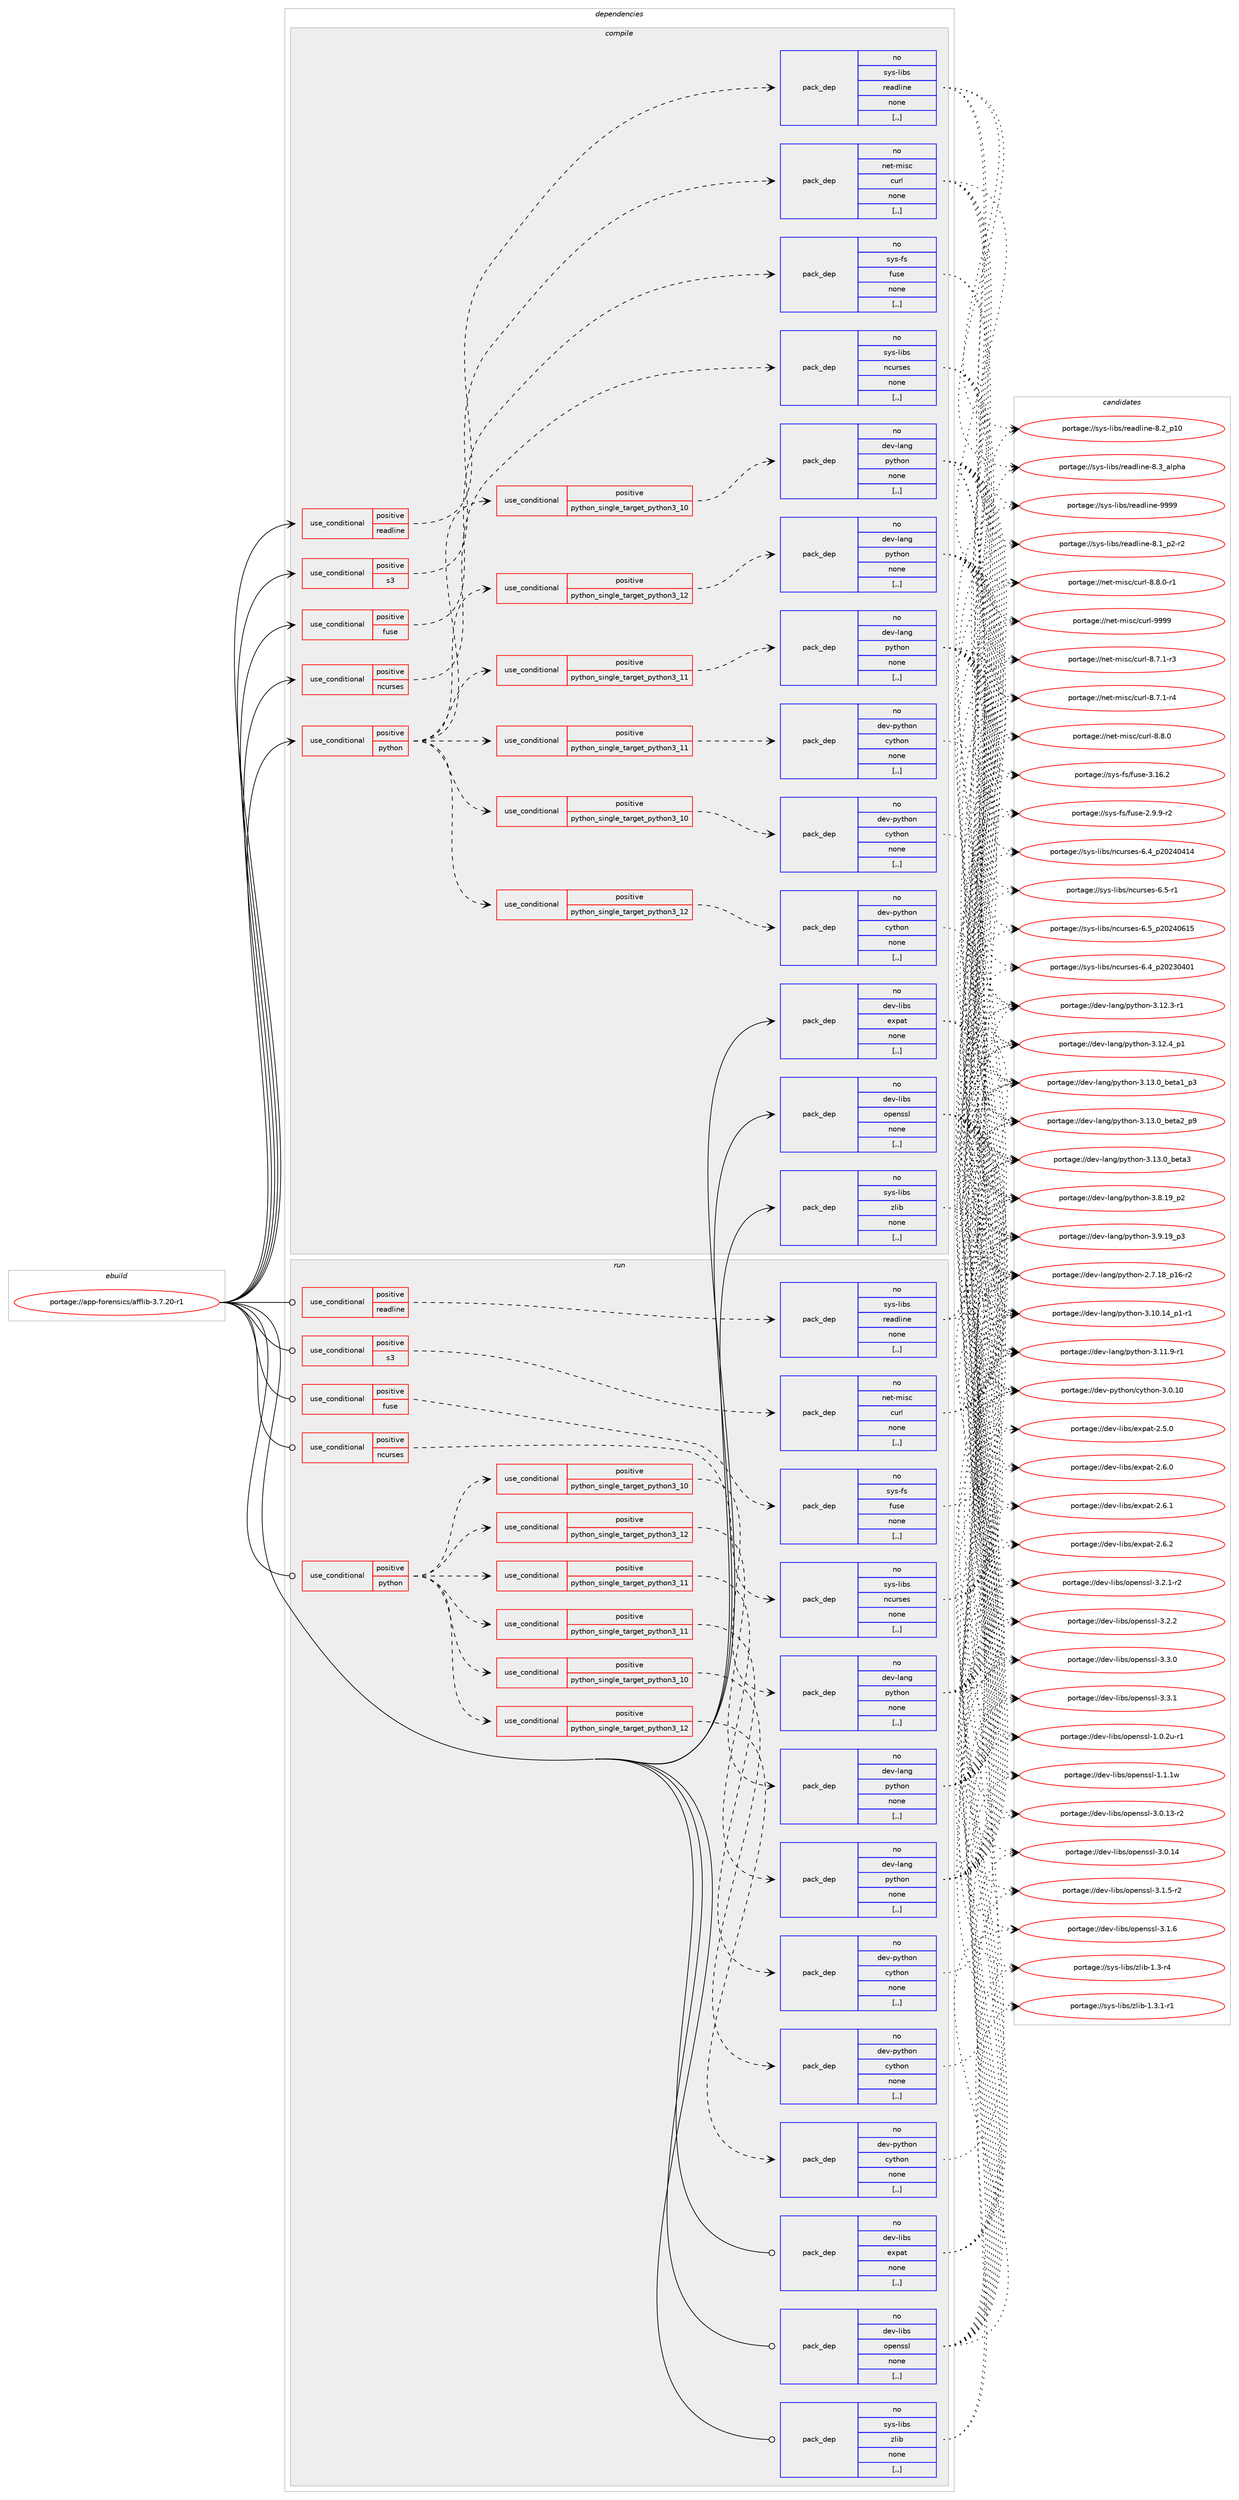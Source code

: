 digraph prolog {

# *************
# Graph options
# *************

newrank=true;
concentrate=true;
compound=true;
graph [rankdir=LR,fontname=Helvetica,fontsize=10,ranksep=1.5];#, ranksep=2.5, nodesep=0.2];
edge  [arrowhead=vee];
node  [fontname=Helvetica,fontsize=10];

# **********
# The ebuild
# **********

subgraph cluster_leftcol {
color=gray;
rank=same;
label=<<i>ebuild</i>>;
id [label="portage://app-forensics/afflib-3.7.20-r1", color=red, width=4, href="../app-forensics/afflib-3.7.20-r1.svg"];
}

# ****************
# The dependencies
# ****************

subgraph cluster_midcol {
color=gray;
label=<<i>dependencies</i>>;
subgraph cluster_compile {
fillcolor="#eeeeee";
style=filled;
label=<<i>compile</i>>;
subgraph cond10179 {
dependency34565 [label=<<TABLE BORDER="0" CELLBORDER="1" CELLSPACING="0" CELLPADDING="4"><TR><TD ROWSPAN="3" CELLPADDING="10">use_conditional</TD></TR><TR><TD>positive</TD></TR><TR><TD>fuse</TD></TR></TABLE>>, shape=none, color=red];
subgraph pack24053 {
dependency34566 [label=<<TABLE BORDER="0" CELLBORDER="1" CELLSPACING="0" CELLPADDING="4" WIDTH="220"><TR><TD ROWSPAN="6" CELLPADDING="30">pack_dep</TD></TR><TR><TD WIDTH="110">no</TD></TR><TR><TD>sys-fs</TD></TR><TR><TD>fuse</TD></TR><TR><TD>none</TD></TR><TR><TD>[,,]</TD></TR></TABLE>>, shape=none, color=blue];
}
dependency34565:e -> dependency34566:w [weight=20,style="dashed",arrowhead="vee"];
}
id:e -> dependency34565:w [weight=20,style="solid",arrowhead="vee"];
subgraph cond10180 {
dependency34567 [label=<<TABLE BORDER="0" CELLBORDER="1" CELLSPACING="0" CELLPADDING="4"><TR><TD ROWSPAN="3" CELLPADDING="10">use_conditional</TD></TR><TR><TD>positive</TD></TR><TR><TD>ncurses</TD></TR></TABLE>>, shape=none, color=red];
subgraph pack24054 {
dependency34568 [label=<<TABLE BORDER="0" CELLBORDER="1" CELLSPACING="0" CELLPADDING="4" WIDTH="220"><TR><TD ROWSPAN="6" CELLPADDING="30">pack_dep</TD></TR><TR><TD WIDTH="110">no</TD></TR><TR><TD>sys-libs</TD></TR><TR><TD>ncurses</TD></TR><TR><TD>none</TD></TR><TR><TD>[,,]</TD></TR></TABLE>>, shape=none, color=blue];
}
dependency34567:e -> dependency34568:w [weight=20,style="dashed",arrowhead="vee"];
}
id:e -> dependency34567:w [weight=20,style="solid",arrowhead="vee"];
subgraph cond10181 {
dependency34569 [label=<<TABLE BORDER="0" CELLBORDER="1" CELLSPACING="0" CELLPADDING="4"><TR><TD ROWSPAN="3" CELLPADDING="10">use_conditional</TD></TR><TR><TD>positive</TD></TR><TR><TD>python</TD></TR></TABLE>>, shape=none, color=red];
subgraph cond10182 {
dependency34570 [label=<<TABLE BORDER="0" CELLBORDER="1" CELLSPACING="0" CELLPADDING="4"><TR><TD ROWSPAN="3" CELLPADDING="10">use_conditional</TD></TR><TR><TD>positive</TD></TR><TR><TD>python_single_target_python3_10</TD></TR></TABLE>>, shape=none, color=red];
subgraph pack24055 {
dependency34571 [label=<<TABLE BORDER="0" CELLBORDER="1" CELLSPACING="0" CELLPADDING="4" WIDTH="220"><TR><TD ROWSPAN="6" CELLPADDING="30">pack_dep</TD></TR><TR><TD WIDTH="110">no</TD></TR><TR><TD>dev-lang</TD></TR><TR><TD>python</TD></TR><TR><TD>none</TD></TR><TR><TD>[,,]</TD></TR></TABLE>>, shape=none, color=blue];
}
dependency34570:e -> dependency34571:w [weight=20,style="dashed",arrowhead="vee"];
}
dependency34569:e -> dependency34570:w [weight=20,style="dashed",arrowhead="vee"];
subgraph cond10183 {
dependency34572 [label=<<TABLE BORDER="0" CELLBORDER="1" CELLSPACING="0" CELLPADDING="4"><TR><TD ROWSPAN="3" CELLPADDING="10">use_conditional</TD></TR><TR><TD>positive</TD></TR><TR><TD>python_single_target_python3_11</TD></TR></TABLE>>, shape=none, color=red];
subgraph pack24056 {
dependency34573 [label=<<TABLE BORDER="0" CELLBORDER="1" CELLSPACING="0" CELLPADDING="4" WIDTH="220"><TR><TD ROWSPAN="6" CELLPADDING="30">pack_dep</TD></TR><TR><TD WIDTH="110">no</TD></TR><TR><TD>dev-lang</TD></TR><TR><TD>python</TD></TR><TR><TD>none</TD></TR><TR><TD>[,,]</TD></TR></TABLE>>, shape=none, color=blue];
}
dependency34572:e -> dependency34573:w [weight=20,style="dashed",arrowhead="vee"];
}
dependency34569:e -> dependency34572:w [weight=20,style="dashed",arrowhead="vee"];
subgraph cond10184 {
dependency34574 [label=<<TABLE BORDER="0" CELLBORDER="1" CELLSPACING="0" CELLPADDING="4"><TR><TD ROWSPAN="3" CELLPADDING="10">use_conditional</TD></TR><TR><TD>positive</TD></TR><TR><TD>python_single_target_python3_12</TD></TR></TABLE>>, shape=none, color=red];
subgraph pack24057 {
dependency34575 [label=<<TABLE BORDER="0" CELLBORDER="1" CELLSPACING="0" CELLPADDING="4" WIDTH="220"><TR><TD ROWSPAN="6" CELLPADDING="30">pack_dep</TD></TR><TR><TD WIDTH="110">no</TD></TR><TR><TD>dev-lang</TD></TR><TR><TD>python</TD></TR><TR><TD>none</TD></TR><TR><TD>[,,]</TD></TR></TABLE>>, shape=none, color=blue];
}
dependency34574:e -> dependency34575:w [weight=20,style="dashed",arrowhead="vee"];
}
dependency34569:e -> dependency34574:w [weight=20,style="dashed",arrowhead="vee"];
subgraph cond10185 {
dependency34576 [label=<<TABLE BORDER="0" CELLBORDER="1" CELLSPACING="0" CELLPADDING="4"><TR><TD ROWSPAN="3" CELLPADDING="10">use_conditional</TD></TR><TR><TD>positive</TD></TR><TR><TD>python_single_target_python3_10</TD></TR></TABLE>>, shape=none, color=red];
subgraph pack24058 {
dependency34577 [label=<<TABLE BORDER="0" CELLBORDER="1" CELLSPACING="0" CELLPADDING="4" WIDTH="220"><TR><TD ROWSPAN="6" CELLPADDING="30">pack_dep</TD></TR><TR><TD WIDTH="110">no</TD></TR><TR><TD>dev-python</TD></TR><TR><TD>cython</TD></TR><TR><TD>none</TD></TR><TR><TD>[,,]</TD></TR></TABLE>>, shape=none, color=blue];
}
dependency34576:e -> dependency34577:w [weight=20,style="dashed",arrowhead="vee"];
}
dependency34569:e -> dependency34576:w [weight=20,style="dashed",arrowhead="vee"];
subgraph cond10186 {
dependency34578 [label=<<TABLE BORDER="0" CELLBORDER="1" CELLSPACING="0" CELLPADDING="4"><TR><TD ROWSPAN="3" CELLPADDING="10">use_conditional</TD></TR><TR><TD>positive</TD></TR><TR><TD>python_single_target_python3_11</TD></TR></TABLE>>, shape=none, color=red];
subgraph pack24059 {
dependency34579 [label=<<TABLE BORDER="0" CELLBORDER="1" CELLSPACING="0" CELLPADDING="4" WIDTH="220"><TR><TD ROWSPAN="6" CELLPADDING="30">pack_dep</TD></TR><TR><TD WIDTH="110">no</TD></TR><TR><TD>dev-python</TD></TR><TR><TD>cython</TD></TR><TR><TD>none</TD></TR><TR><TD>[,,]</TD></TR></TABLE>>, shape=none, color=blue];
}
dependency34578:e -> dependency34579:w [weight=20,style="dashed",arrowhead="vee"];
}
dependency34569:e -> dependency34578:w [weight=20,style="dashed",arrowhead="vee"];
subgraph cond10187 {
dependency34580 [label=<<TABLE BORDER="0" CELLBORDER="1" CELLSPACING="0" CELLPADDING="4"><TR><TD ROWSPAN="3" CELLPADDING="10">use_conditional</TD></TR><TR><TD>positive</TD></TR><TR><TD>python_single_target_python3_12</TD></TR></TABLE>>, shape=none, color=red];
subgraph pack24060 {
dependency34581 [label=<<TABLE BORDER="0" CELLBORDER="1" CELLSPACING="0" CELLPADDING="4" WIDTH="220"><TR><TD ROWSPAN="6" CELLPADDING="30">pack_dep</TD></TR><TR><TD WIDTH="110">no</TD></TR><TR><TD>dev-python</TD></TR><TR><TD>cython</TD></TR><TR><TD>none</TD></TR><TR><TD>[,,]</TD></TR></TABLE>>, shape=none, color=blue];
}
dependency34580:e -> dependency34581:w [weight=20,style="dashed",arrowhead="vee"];
}
dependency34569:e -> dependency34580:w [weight=20,style="dashed",arrowhead="vee"];
}
id:e -> dependency34569:w [weight=20,style="solid",arrowhead="vee"];
subgraph cond10188 {
dependency34582 [label=<<TABLE BORDER="0" CELLBORDER="1" CELLSPACING="0" CELLPADDING="4"><TR><TD ROWSPAN="3" CELLPADDING="10">use_conditional</TD></TR><TR><TD>positive</TD></TR><TR><TD>readline</TD></TR></TABLE>>, shape=none, color=red];
subgraph pack24061 {
dependency34583 [label=<<TABLE BORDER="0" CELLBORDER="1" CELLSPACING="0" CELLPADDING="4" WIDTH="220"><TR><TD ROWSPAN="6" CELLPADDING="30">pack_dep</TD></TR><TR><TD WIDTH="110">no</TD></TR><TR><TD>sys-libs</TD></TR><TR><TD>readline</TD></TR><TR><TD>none</TD></TR><TR><TD>[,,]</TD></TR></TABLE>>, shape=none, color=blue];
}
dependency34582:e -> dependency34583:w [weight=20,style="dashed",arrowhead="vee"];
}
id:e -> dependency34582:w [weight=20,style="solid",arrowhead="vee"];
subgraph cond10189 {
dependency34584 [label=<<TABLE BORDER="0" CELLBORDER="1" CELLSPACING="0" CELLPADDING="4"><TR><TD ROWSPAN="3" CELLPADDING="10">use_conditional</TD></TR><TR><TD>positive</TD></TR><TR><TD>s3</TD></TR></TABLE>>, shape=none, color=red];
subgraph pack24062 {
dependency34585 [label=<<TABLE BORDER="0" CELLBORDER="1" CELLSPACING="0" CELLPADDING="4" WIDTH="220"><TR><TD ROWSPAN="6" CELLPADDING="30">pack_dep</TD></TR><TR><TD WIDTH="110">no</TD></TR><TR><TD>net-misc</TD></TR><TR><TD>curl</TD></TR><TR><TD>none</TD></TR><TR><TD>[,,]</TD></TR></TABLE>>, shape=none, color=blue];
}
dependency34584:e -> dependency34585:w [weight=20,style="dashed",arrowhead="vee"];
}
id:e -> dependency34584:w [weight=20,style="solid",arrowhead="vee"];
subgraph pack24063 {
dependency34586 [label=<<TABLE BORDER="0" CELLBORDER="1" CELLSPACING="0" CELLPADDING="4" WIDTH="220"><TR><TD ROWSPAN="6" CELLPADDING="30">pack_dep</TD></TR><TR><TD WIDTH="110">no</TD></TR><TR><TD>dev-libs</TD></TR><TR><TD>expat</TD></TR><TR><TD>none</TD></TR><TR><TD>[,,]</TD></TR></TABLE>>, shape=none, color=blue];
}
id:e -> dependency34586:w [weight=20,style="solid",arrowhead="vee"];
subgraph pack24064 {
dependency34587 [label=<<TABLE BORDER="0" CELLBORDER="1" CELLSPACING="0" CELLPADDING="4" WIDTH="220"><TR><TD ROWSPAN="6" CELLPADDING="30">pack_dep</TD></TR><TR><TD WIDTH="110">no</TD></TR><TR><TD>dev-libs</TD></TR><TR><TD>openssl</TD></TR><TR><TD>none</TD></TR><TR><TD>[,,]</TD></TR></TABLE>>, shape=none, color=blue];
}
id:e -> dependency34587:w [weight=20,style="solid",arrowhead="vee"];
subgraph pack24065 {
dependency34588 [label=<<TABLE BORDER="0" CELLBORDER="1" CELLSPACING="0" CELLPADDING="4" WIDTH="220"><TR><TD ROWSPAN="6" CELLPADDING="30">pack_dep</TD></TR><TR><TD WIDTH="110">no</TD></TR><TR><TD>sys-libs</TD></TR><TR><TD>zlib</TD></TR><TR><TD>none</TD></TR><TR><TD>[,,]</TD></TR></TABLE>>, shape=none, color=blue];
}
id:e -> dependency34588:w [weight=20,style="solid",arrowhead="vee"];
}
subgraph cluster_compileandrun {
fillcolor="#eeeeee";
style=filled;
label=<<i>compile and run</i>>;
}
subgraph cluster_run {
fillcolor="#eeeeee";
style=filled;
label=<<i>run</i>>;
subgraph cond10190 {
dependency34589 [label=<<TABLE BORDER="0" CELLBORDER="1" CELLSPACING="0" CELLPADDING="4"><TR><TD ROWSPAN="3" CELLPADDING="10">use_conditional</TD></TR><TR><TD>positive</TD></TR><TR><TD>fuse</TD></TR></TABLE>>, shape=none, color=red];
subgraph pack24066 {
dependency34590 [label=<<TABLE BORDER="0" CELLBORDER="1" CELLSPACING="0" CELLPADDING="4" WIDTH="220"><TR><TD ROWSPAN="6" CELLPADDING="30">pack_dep</TD></TR><TR><TD WIDTH="110">no</TD></TR><TR><TD>sys-fs</TD></TR><TR><TD>fuse</TD></TR><TR><TD>none</TD></TR><TR><TD>[,,]</TD></TR></TABLE>>, shape=none, color=blue];
}
dependency34589:e -> dependency34590:w [weight=20,style="dashed",arrowhead="vee"];
}
id:e -> dependency34589:w [weight=20,style="solid",arrowhead="odot"];
subgraph cond10191 {
dependency34591 [label=<<TABLE BORDER="0" CELLBORDER="1" CELLSPACING="0" CELLPADDING="4"><TR><TD ROWSPAN="3" CELLPADDING="10">use_conditional</TD></TR><TR><TD>positive</TD></TR><TR><TD>ncurses</TD></TR></TABLE>>, shape=none, color=red];
subgraph pack24067 {
dependency34592 [label=<<TABLE BORDER="0" CELLBORDER="1" CELLSPACING="0" CELLPADDING="4" WIDTH="220"><TR><TD ROWSPAN="6" CELLPADDING="30">pack_dep</TD></TR><TR><TD WIDTH="110">no</TD></TR><TR><TD>sys-libs</TD></TR><TR><TD>ncurses</TD></TR><TR><TD>none</TD></TR><TR><TD>[,,]</TD></TR></TABLE>>, shape=none, color=blue];
}
dependency34591:e -> dependency34592:w [weight=20,style="dashed",arrowhead="vee"];
}
id:e -> dependency34591:w [weight=20,style="solid",arrowhead="odot"];
subgraph cond10192 {
dependency34593 [label=<<TABLE BORDER="0" CELLBORDER="1" CELLSPACING="0" CELLPADDING="4"><TR><TD ROWSPAN="3" CELLPADDING="10">use_conditional</TD></TR><TR><TD>positive</TD></TR><TR><TD>python</TD></TR></TABLE>>, shape=none, color=red];
subgraph cond10193 {
dependency34594 [label=<<TABLE BORDER="0" CELLBORDER="1" CELLSPACING="0" CELLPADDING="4"><TR><TD ROWSPAN="3" CELLPADDING="10">use_conditional</TD></TR><TR><TD>positive</TD></TR><TR><TD>python_single_target_python3_10</TD></TR></TABLE>>, shape=none, color=red];
subgraph pack24068 {
dependency34595 [label=<<TABLE BORDER="0" CELLBORDER="1" CELLSPACING="0" CELLPADDING="4" WIDTH="220"><TR><TD ROWSPAN="6" CELLPADDING="30">pack_dep</TD></TR><TR><TD WIDTH="110">no</TD></TR><TR><TD>dev-lang</TD></TR><TR><TD>python</TD></TR><TR><TD>none</TD></TR><TR><TD>[,,]</TD></TR></TABLE>>, shape=none, color=blue];
}
dependency34594:e -> dependency34595:w [weight=20,style="dashed",arrowhead="vee"];
}
dependency34593:e -> dependency34594:w [weight=20,style="dashed",arrowhead="vee"];
subgraph cond10194 {
dependency34596 [label=<<TABLE BORDER="0" CELLBORDER="1" CELLSPACING="0" CELLPADDING="4"><TR><TD ROWSPAN="3" CELLPADDING="10">use_conditional</TD></TR><TR><TD>positive</TD></TR><TR><TD>python_single_target_python3_11</TD></TR></TABLE>>, shape=none, color=red];
subgraph pack24069 {
dependency34597 [label=<<TABLE BORDER="0" CELLBORDER="1" CELLSPACING="0" CELLPADDING="4" WIDTH="220"><TR><TD ROWSPAN="6" CELLPADDING="30">pack_dep</TD></TR><TR><TD WIDTH="110">no</TD></TR><TR><TD>dev-lang</TD></TR><TR><TD>python</TD></TR><TR><TD>none</TD></TR><TR><TD>[,,]</TD></TR></TABLE>>, shape=none, color=blue];
}
dependency34596:e -> dependency34597:w [weight=20,style="dashed",arrowhead="vee"];
}
dependency34593:e -> dependency34596:w [weight=20,style="dashed",arrowhead="vee"];
subgraph cond10195 {
dependency34598 [label=<<TABLE BORDER="0" CELLBORDER="1" CELLSPACING="0" CELLPADDING="4"><TR><TD ROWSPAN="3" CELLPADDING="10">use_conditional</TD></TR><TR><TD>positive</TD></TR><TR><TD>python_single_target_python3_12</TD></TR></TABLE>>, shape=none, color=red];
subgraph pack24070 {
dependency34599 [label=<<TABLE BORDER="0" CELLBORDER="1" CELLSPACING="0" CELLPADDING="4" WIDTH="220"><TR><TD ROWSPAN="6" CELLPADDING="30">pack_dep</TD></TR><TR><TD WIDTH="110">no</TD></TR><TR><TD>dev-lang</TD></TR><TR><TD>python</TD></TR><TR><TD>none</TD></TR><TR><TD>[,,]</TD></TR></TABLE>>, shape=none, color=blue];
}
dependency34598:e -> dependency34599:w [weight=20,style="dashed",arrowhead="vee"];
}
dependency34593:e -> dependency34598:w [weight=20,style="dashed",arrowhead="vee"];
subgraph cond10196 {
dependency34600 [label=<<TABLE BORDER="0" CELLBORDER="1" CELLSPACING="0" CELLPADDING="4"><TR><TD ROWSPAN="3" CELLPADDING="10">use_conditional</TD></TR><TR><TD>positive</TD></TR><TR><TD>python_single_target_python3_10</TD></TR></TABLE>>, shape=none, color=red];
subgraph pack24071 {
dependency34601 [label=<<TABLE BORDER="0" CELLBORDER="1" CELLSPACING="0" CELLPADDING="4" WIDTH="220"><TR><TD ROWSPAN="6" CELLPADDING="30">pack_dep</TD></TR><TR><TD WIDTH="110">no</TD></TR><TR><TD>dev-python</TD></TR><TR><TD>cython</TD></TR><TR><TD>none</TD></TR><TR><TD>[,,]</TD></TR></TABLE>>, shape=none, color=blue];
}
dependency34600:e -> dependency34601:w [weight=20,style="dashed",arrowhead="vee"];
}
dependency34593:e -> dependency34600:w [weight=20,style="dashed",arrowhead="vee"];
subgraph cond10197 {
dependency34602 [label=<<TABLE BORDER="0" CELLBORDER="1" CELLSPACING="0" CELLPADDING="4"><TR><TD ROWSPAN="3" CELLPADDING="10">use_conditional</TD></TR><TR><TD>positive</TD></TR><TR><TD>python_single_target_python3_11</TD></TR></TABLE>>, shape=none, color=red];
subgraph pack24072 {
dependency34603 [label=<<TABLE BORDER="0" CELLBORDER="1" CELLSPACING="0" CELLPADDING="4" WIDTH="220"><TR><TD ROWSPAN="6" CELLPADDING="30">pack_dep</TD></TR><TR><TD WIDTH="110">no</TD></TR><TR><TD>dev-python</TD></TR><TR><TD>cython</TD></TR><TR><TD>none</TD></TR><TR><TD>[,,]</TD></TR></TABLE>>, shape=none, color=blue];
}
dependency34602:e -> dependency34603:w [weight=20,style="dashed",arrowhead="vee"];
}
dependency34593:e -> dependency34602:w [weight=20,style="dashed",arrowhead="vee"];
subgraph cond10198 {
dependency34604 [label=<<TABLE BORDER="0" CELLBORDER="1" CELLSPACING="0" CELLPADDING="4"><TR><TD ROWSPAN="3" CELLPADDING="10">use_conditional</TD></TR><TR><TD>positive</TD></TR><TR><TD>python_single_target_python3_12</TD></TR></TABLE>>, shape=none, color=red];
subgraph pack24073 {
dependency34605 [label=<<TABLE BORDER="0" CELLBORDER="1" CELLSPACING="0" CELLPADDING="4" WIDTH="220"><TR><TD ROWSPAN="6" CELLPADDING="30">pack_dep</TD></TR><TR><TD WIDTH="110">no</TD></TR><TR><TD>dev-python</TD></TR><TR><TD>cython</TD></TR><TR><TD>none</TD></TR><TR><TD>[,,]</TD></TR></TABLE>>, shape=none, color=blue];
}
dependency34604:e -> dependency34605:w [weight=20,style="dashed",arrowhead="vee"];
}
dependency34593:e -> dependency34604:w [weight=20,style="dashed",arrowhead="vee"];
}
id:e -> dependency34593:w [weight=20,style="solid",arrowhead="odot"];
subgraph cond10199 {
dependency34606 [label=<<TABLE BORDER="0" CELLBORDER="1" CELLSPACING="0" CELLPADDING="4"><TR><TD ROWSPAN="3" CELLPADDING="10">use_conditional</TD></TR><TR><TD>positive</TD></TR><TR><TD>readline</TD></TR></TABLE>>, shape=none, color=red];
subgraph pack24074 {
dependency34607 [label=<<TABLE BORDER="0" CELLBORDER="1" CELLSPACING="0" CELLPADDING="4" WIDTH="220"><TR><TD ROWSPAN="6" CELLPADDING="30">pack_dep</TD></TR><TR><TD WIDTH="110">no</TD></TR><TR><TD>sys-libs</TD></TR><TR><TD>readline</TD></TR><TR><TD>none</TD></TR><TR><TD>[,,]</TD></TR></TABLE>>, shape=none, color=blue];
}
dependency34606:e -> dependency34607:w [weight=20,style="dashed",arrowhead="vee"];
}
id:e -> dependency34606:w [weight=20,style="solid",arrowhead="odot"];
subgraph cond10200 {
dependency34608 [label=<<TABLE BORDER="0" CELLBORDER="1" CELLSPACING="0" CELLPADDING="4"><TR><TD ROWSPAN="3" CELLPADDING="10">use_conditional</TD></TR><TR><TD>positive</TD></TR><TR><TD>s3</TD></TR></TABLE>>, shape=none, color=red];
subgraph pack24075 {
dependency34609 [label=<<TABLE BORDER="0" CELLBORDER="1" CELLSPACING="0" CELLPADDING="4" WIDTH="220"><TR><TD ROWSPAN="6" CELLPADDING="30">pack_dep</TD></TR><TR><TD WIDTH="110">no</TD></TR><TR><TD>net-misc</TD></TR><TR><TD>curl</TD></TR><TR><TD>none</TD></TR><TR><TD>[,,]</TD></TR></TABLE>>, shape=none, color=blue];
}
dependency34608:e -> dependency34609:w [weight=20,style="dashed",arrowhead="vee"];
}
id:e -> dependency34608:w [weight=20,style="solid",arrowhead="odot"];
subgraph pack24076 {
dependency34610 [label=<<TABLE BORDER="0" CELLBORDER="1" CELLSPACING="0" CELLPADDING="4" WIDTH="220"><TR><TD ROWSPAN="6" CELLPADDING="30">pack_dep</TD></TR><TR><TD WIDTH="110">no</TD></TR><TR><TD>dev-libs</TD></TR><TR><TD>expat</TD></TR><TR><TD>none</TD></TR><TR><TD>[,,]</TD></TR></TABLE>>, shape=none, color=blue];
}
id:e -> dependency34610:w [weight=20,style="solid",arrowhead="odot"];
subgraph pack24077 {
dependency34611 [label=<<TABLE BORDER="0" CELLBORDER="1" CELLSPACING="0" CELLPADDING="4" WIDTH="220"><TR><TD ROWSPAN="6" CELLPADDING="30">pack_dep</TD></TR><TR><TD WIDTH="110">no</TD></TR><TR><TD>dev-libs</TD></TR><TR><TD>openssl</TD></TR><TR><TD>none</TD></TR><TR><TD>[,,]</TD></TR></TABLE>>, shape=none, color=blue];
}
id:e -> dependency34611:w [weight=20,style="solid",arrowhead="odot"];
subgraph pack24078 {
dependency34612 [label=<<TABLE BORDER="0" CELLBORDER="1" CELLSPACING="0" CELLPADDING="4" WIDTH="220"><TR><TD ROWSPAN="6" CELLPADDING="30">pack_dep</TD></TR><TR><TD WIDTH="110">no</TD></TR><TR><TD>sys-libs</TD></TR><TR><TD>zlib</TD></TR><TR><TD>none</TD></TR><TR><TD>[,,]</TD></TR></TABLE>>, shape=none, color=blue];
}
id:e -> dependency34612:w [weight=20,style="solid",arrowhead="odot"];
}
}

# **************
# The candidates
# **************

subgraph cluster_choices {
rank=same;
color=gray;
label=<<i>candidates</i>>;

subgraph choice24053 {
color=black;
nodesep=1;
choice11512111545102115471021171151014550465746574511450 [label="portage://sys-fs/fuse-2.9.9-r2", color=red, width=4,href="../sys-fs/fuse-2.9.9-r2.svg"];
choice115121115451021154710211711510145514649544650 [label="portage://sys-fs/fuse-3.16.2", color=red, width=4,href="../sys-fs/fuse-3.16.2.svg"];
dependency34566:e -> choice11512111545102115471021171151014550465746574511450:w [style=dotted,weight="100"];
dependency34566:e -> choice115121115451021154710211711510145514649544650:w [style=dotted,weight="100"];
}
subgraph choice24054 {
color=black;
nodesep=1;
choice1151211154510810598115471109911711411510111545544652951125048505148524849 [label="portage://sys-libs/ncurses-6.4_p20230401", color=red, width=4,href="../sys-libs/ncurses-6.4_p20230401.svg"];
choice1151211154510810598115471109911711411510111545544652951125048505248524952 [label="portage://sys-libs/ncurses-6.4_p20240414", color=red, width=4,href="../sys-libs/ncurses-6.4_p20240414.svg"];
choice11512111545108105981154711099117114115101115455446534511449 [label="portage://sys-libs/ncurses-6.5-r1", color=red, width=4,href="../sys-libs/ncurses-6.5-r1.svg"];
choice1151211154510810598115471109911711411510111545544653951125048505248544953 [label="portage://sys-libs/ncurses-6.5_p20240615", color=red, width=4,href="../sys-libs/ncurses-6.5_p20240615.svg"];
dependency34568:e -> choice1151211154510810598115471109911711411510111545544652951125048505148524849:w [style=dotted,weight="100"];
dependency34568:e -> choice1151211154510810598115471109911711411510111545544652951125048505248524952:w [style=dotted,weight="100"];
dependency34568:e -> choice11512111545108105981154711099117114115101115455446534511449:w [style=dotted,weight="100"];
dependency34568:e -> choice1151211154510810598115471109911711411510111545544653951125048505248544953:w [style=dotted,weight="100"];
}
subgraph choice24055 {
color=black;
nodesep=1;
choice100101118451089711010347112121116104111110455046554649569511249544511450 [label="portage://dev-lang/python-2.7.18_p16-r2", color=red, width=4,href="../dev-lang/python-2.7.18_p16-r2.svg"];
choice100101118451089711010347112121116104111110455146494846495295112494511449 [label="portage://dev-lang/python-3.10.14_p1-r1", color=red, width=4,href="../dev-lang/python-3.10.14_p1-r1.svg"];
choice100101118451089711010347112121116104111110455146494946574511449 [label="portage://dev-lang/python-3.11.9-r1", color=red, width=4,href="../dev-lang/python-3.11.9-r1.svg"];
choice100101118451089711010347112121116104111110455146495046514511449 [label="portage://dev-lang/python-3.12.3-r1", color=red, width=4,href="../dev-lang/python-3.12.3-r1.svg"];
choice100101118451089711010347112121116104111110455146495046529511249 [label="portage://dev-lang/python-3.12.4_p1", color=red, width=4,href="../dev-lang/python-3.12.4_p1.svg"];
choice10010111845108971101034711212111610411111045514649514648959810111697499511251 [label="portage://dev-lang/python-3.13.0_beta1_p3", color=red, width=4,href="../dev-lang/python-3.13.0_beta1_p3.svg"];
choice10010111845108971101034711212111610411111045514649514648959810111697509511257 [label="portage://dev-lang/python-3.13.0_beta2_p9", color=red, width=4,href="../dev-lang/python-3.13.0_beta2_p9.svg"];
choice1001011184510897110103471121211161041111104551464951464895981011169751 [label="portage://dev-lang/python-3.13.0_beta3", color=red, width=4,href="../dev-lang/python-3.13.0_beta3.svg"];
choice100101118451089711010347112121116104111110455146564649579511250 [label="portage://dev-lang/python-3.8.19_p2", color=red, width=4,href="../dev-lang/python-3.8.19_p2.svg"];
choice100101118451089711010347112121116104111110455146574649579511251 [label="portage://dev-lang/python-3.9.19_p3", color=red, width=4,href="../dev-lang/python-3.9.19_p3.svg"];
dependency34571:e -> choice100101118451089711010347112121116104111110455046554649569511249544511450:w [style=dotted,weight="100"];
dependency34571:e -> choice100101118451089711010347112121116104111110455146494846495295112494511449:w [style=dotted,weight="100"];
dependency34571:e -> choice100101118451089711010347112121116104111110455146494946574511449:w [style=dotted,weight="100"];
dependency34571:e -> choice100101118451089711010347112121116104111110455146495046514511449:w [style=dotted,weight="100"];
dependency34571:e -> choice100101118451089711010347112121116104111110455146495046529511249:w [style=dotted,weight="100"];
dependency34571:e -> choice10010111845108971101034711212111610411111045514649514648959810111697499511251:w [style=dotted,weight="100"];
dependency34571:e -> choice10010111845108971101034711212111610411111045514649514648959810111697509511257:w [style=dotted,weight="100"];
dependency34571:e -> choice1001011184510897110103471121211161041111104551464951464895981011169751:w [style=dotted,weight="100"];
dependency34571:e -> choice100101118451089711010347112121116104111110455146564649579511250:w [style=dotted,weight="100"];
dependency34571:e -> choice100101118451089711010347112121116104111110455146574649579511251:w [style=dotted,weight="100"];
}
subgraph choice24056 {
color=black;
nodesep=1;
choice100101118451089711010347112121116104111110455046554649569511249544511450 [label="portage://dev-lang/python-2.7.18_p16-r2", color=red, width=4,href="../dev-lang/python-2.7.18_p16-r2.svg"];
choice100101118451089711010347112121116104111110455146494846495295112494511449 [label="portage://dev-lang/python-3.10.14_p1-r1", color=red, width=4,href="../dev-lang/python-3.10.14_p1-r1.svg"];
choice100101118451089711010347112121116104111110455146494946574511449 [label="portage://dev-lang/python-3.11.9-r1", color=red, width=4,href="../dev-lang/python-3.11.9-r1.svg"];
choice100101118451089711010347112121116104111110455146495046514511449 [label="portage://dev-lang/python-3.12.3-r1", color=red, width=4,href="../dev-lang/python-3.12.3-r1.svg"];
choice100101118451089711010347112121116104111110455146495046529511249 [label="portage://dev-lang/python-3.12.4_p1", color=red, width=4,href="../dev-lang/python-3.12.4_p1.svg"];
choice10010111845108971101034711212111610411111045514649514648959810111697499511251 [label="portage://dev-lang/python-3.13.0_beta1_p3", color=red, width=4,href="../dev-lang/python-3.13.0_beta1_p3.svg"];
choice10010111845108971101034711212111610411111045514649514648959810111697509511257 [label="portage://dev-lang/python-3.13.0_beta2_p9", color=red, width=4,href="../dev-lang/python-3.13.0_beta2_p9.svg"];
choice1001011184510897110103471121211161041111104551464951464895981011169751 [label="portage://dev-lang/python-3.13.0_beta3", color=red, width=4,href="../dev-lang/python-3.13.0_beta3.svg"];
choice100101118451089711010347112121116104111110455146564649579511250 [label="portage://dev-lang/python-3.8.19_p2", color=red, width=4,href="../dev-lang/python-3.8.19_p2.svg"];
choice100101118451089711010347112121116104111110455146574649579511251 [label="portage://dev-lang/python-3.9.19_p3", color=red, width=4,href="../dev-lang/python-3.9.19_p3.svg"];
dependency34573:e -> choice100101118451089711010347112121116104111110455046554649569511249544511450:w [style=dotted,weight="100"];
dependency34573:e -> choice100101118451089711010347112121116104111110455146494846495295112494511449:w [style=dotted,weight="100"];
dependency34573:e -> choice100101118451089711010347112121116104111110455146494946574511449:w [style=dotted,weight="100"];
dependency34573:e -> choice100101118451089711010347112121116104111110455146495046514511449:w [style=dotted,weight="100"];
dependency34573:e -> choice100101118451089711010347112121116104111110455146495046529511249:w [style=dotted,weight="100"];
dependency34573:e -> choice10010111845108971101034711212111610411111045514649514648959810111697499511251:w [style=dotted,weight="100"];
dependency34573:e -> choice10010111845108971101034711212111610411111045514649514648959810111697509511257:w [style=dotted,weight="100"];
dependency34573:e -> choice1001011184510897110103471121211161041111104551464951464895981011169751:w [style=dotted,weight="100"];
dependency34573:e -> choice100101118451089711010347112121116104111110455146564649579511250:w [style=dotted,weight="100"];
dependency34573:e -> choice100101118451089711010347112121116104111110455146574649579511251:w [style=dotted,weight="100"];
}
subgraph choice24057 {
color=black;
nodesep=1;
choice100101118451089711010347112121116104111110455046554649569511249544511450 [label="portage://dev-lang/python-2.7.18_p16-r2", color=red, width=4,href="../dev-lang/python-2.7.18_p16-r2.svg"];
choice100101118451089711010347112121116104111110455146494846495295112494511449 [label="portage://dev-lang/python-3.10.14_p1-r1", color=red, width=4,href="../dev-lang/python-3.10.14_p1-r1.svg"];
choice100101118451089711010347112121116104111110455146494946574511449 [label="portage://dev-lang/python-3.11.9-r1", color=red, width=4,href="../dev-lang/python-3.11.9-r1.svg"];
choice100101118451089711010347112121116104111110455146495046514511449 [label="portage://dev-lang/python-3.12.3-r1", color=red, width=4,href="../dev-lang/python-3.12.3-r1.svg"];
choice100101118451089711010347112121116104111110455146495046529511249 [label="portage://dev-lang/python-3.12.4_p1", color=red, width=4,href="../dev-lang/python-3.12.4_p1.svg"];
choice10010111845108971101034711212111610411111045514649514648959810111697499511251 [label="portage://dev-lang/python-3.13.0_beta1_p3", color=red, width=4,href="../dev-lang/python-3.13.0_beta1_p3.svg"];
choice10010111845108971101034711212111610411111045514649514648959810111697509511257 [label="portage://dev-lang/python-3.13.0_beta2_p9", color=red, width=4,href="../dev-lang/python-3.13.0_beta2_p9.svg"];
choice1001011184510897110103471121211161041111104551464951464895981011169751 [label="portage://dev-lang/python-3.13.0_beta3", color=red, width=4,href="../dev-lang/python-3.13.0_beta3.svg"];
choice100101118451089711010347112121116104111110455146564649579511250 [label="portage://dev-lang/python-3.8.19_p2", color=red, width=4,href="../dev-lang/python-3.8.19_p2.svg"];
choice100101118451089711010347112121116104111110455146574649579511251 [label="portage://dev-lang/python-3.9.19_p3", color=red, width=4,href="../dev-lang/python-3.9.19_p3.svg"];
dependency34575:e -> choice100101118451089711010347112121116104111110455046554649569511249544511450:w [style=dotted,weight="100"];
dependency34575:e -> choice100101118451089711010347112121116104111110455146494846495295112494511449:w [style=dotted,weight="100"];
dependency34575:e -> choice100101118451089711010347112121116104111110455146494946574511449:w [style=dotted,weight="100"];
dependency34575:e -> choice100101118451089711010347112121116104111110455146495046514511449:w [style=dotted,weight="100"];
dependency34575:e -> choice100101118451089711010347112121116104111110455146495046529511249:w [style=dotted,weight="100"];
dependency34575:e -> choice10010111845108971101034711212111610411111045514649514648959810111697499511251:w [style=dotted,weight="100"];
dependency34575:e -> choice10010111845108971101034711212111610411111045514649514648959810111697509511257:w [style=dotted,weight="100"];
dependency34575:e -> choice1001011184510897110103471121211161041111104551464951464895981011169751:w [style=dotted,weight="100"];
dependency34575:e -> choice100101118451089711010347112121116104111110455146564649579511250:w [style=dotted,weight="100"];
dependency34575:e -> choice100101118451089711010347112121116104111110455146574649579511251:w [style=dotted,weight="100"];
}
subgraph choice24058 {
color=black;
nodesep=1;
choice10010111845112121116104111110479912111610411111045514648464948 [label="portage://dev-python/cython-3.0.10", color=red, width=4,href="../dev-python/cython-3.0.10.svg"];
dependency34577:e -> choice10010111845112121116104111110479912111610411111045514648464948:w [style=dotted,weight="100"];
}
subgraph choice24059 {
color=black;
nodesep=1;
choice10010111845112121116104111110479912111610411111045514648464948 [label="portage://dev-python/cython-3.0.10", color=red, width=4,href="../dev-python/cython-3.0.10.svg"];
dependency34579:e -> choice10010111845112121116104111110479912111610411111045514648464948:w [style=dotted,weight="100"];
}
subgraph choice24060 {
color=black;
nodesep=1;
choice10010111845112121116104111110479912111610411111045514648464948 [label="portage://dev-python/cython-3.0.10", color=red, width=4,href="../dev-python/cython-3.0.10.svg"];
dependency34581:e -> choice10010111845112121116104111110479912111610411111045514648464948:w [style=dotted,weight="100"];
}
subgraph choice24061 {
color=black;
nodesep=1;
choice115121115451081059811547114101971001081051101014556464995112504511450 [label="portage://sys-libs/readline-8.1_p2-r2", color=red, width=4,href="../sys-libs/readline-8.1_p2-r2.svg"];
choice1151211154510810598115471141019710010810511010145564650951124948 [label="portage://sys-libs/readline-8.2_p10", color=red, width=4,href="../sys-libs/readline-8.2_p10.svg"];
choice1151211154510810598115471141019710010810511010145564651959710811210497 [label="portage://sys-libs/readline-8.3_alpha", color=red, width=4,href="../sys-libs/readline-8.3_alpha.svg"];
choice115121115451081059811547114101971001081051101014557575757 [label="portage://sys-libs/readline-9999", color=red, width=4,href="../sys-libs/readline-9999.svg"];
dependency34583:e -> choice115121115451081059811547114101971001081051101014556464995112504511450:w [style=dotted,weight="100"];
dependency34583:e -> choice1151211154510810598115471141019710010810511010145564650951124948:w [style=dotted,weight="100"];
dependency34583:e -> choice1151211154510810598115471141019710010810511010145564651959710811210497:w [style=dotted,weight="100"];
dependency34583:e -> choice115121115451081059811547114101971001081051101014557575757:w [style=dotted,weight="100"];
}
subgraph choice24062 {
color=black;
nodesep=1;
choice110101116451091051159947991171141084556465546494511451 [label="portage://net-misc/curl-8.7.1-r3", color=red, width=4,href="../net-misc/curl-8.7.1-r3.svg"];
choice110101116451091051159947991171141084556465546494511452 [label="portage://net-misc/curl-8.7.1-r4", color=red, width=4,href="../net-misc/curl-8.7.1-r4.svg"];
choice11010111645109105115994799117114108455646564648 [label="portage://net-misc/curl-8.8.0", color=red, width=4,href="../net-misc/curl-8.8.0.svg"];
choice110101116451091051159947991171141084556465646484511449 [label="portage://net-misc/curl-8.8.0-r1", color=red, width=4,href="../net-misc/curl-8.8.0-r1.svg"];
choice110101116451091051159947991171141084557575757 [label="portage://net-misc/curl-9999", color=red, width=4,href="../net-misc/curl-9999.svg"];
dependency34585:e -> choice110101116451091051159947991171141084556465546494511451:w [style=dotted,weight="100"];
dependency34585:e -> choice110101116451091051159947991171141084556465546494511452:w [style=dotted,weight="100"];
dependency34585:e -> choice11010111645109105115994799117114108455646564648:w [style=dotted,weight="100"];
dependency34585:e -> choice110101116451091051159947991171141084556465646484511449:w [style=dotted,weight="100"];
dependency34585:e -> choice110101116451091051159947991171141084557575757:w [style=dotted,weight="100"];
}
subgraph choice24063 {
color=black;
nodesep=1;
choice10010111845108105981154710112011297116455046534648 [label="portage://dev-libs/expat-2.5.0", color=red, width=4,href="../dev-libs/expat-2.5.0.svg"];
choice10010111845108105981154710112011297116455046544648 [label="portage://dev-libs/expat-2.6.0", color=red, width=4,href="../dev-libs/expat-2.6.0.svg"];
choice10010111845108105981154710112011297116455046544649 [label="portage://dev-libs/expat-2.6.1", color=red, width=4,href="../dev-libs/expat-2.6.1.svg"];
choice10010111845108105981154710112011297116455046544650 [label="portage://dev-libs/expat-2.6.2", color=red, width=4,href="../dev-libs/expat-2.6.2.svg"];
dependency34586:e -> choice10010111845108105981154710112011297116455046534648:w [style=dotted,weight="100"];
dependency34586:e -> choice10010111845108105981154710112011297116455046544648:w [style=dotted,weight="100"];
dependency34586:e -> choice10010111845108105981154710112011297116455046544649:w [style=dotted,weight="100"];
dependency34586:e -> choice10010111845108105981154710112011297116455046544650:w [style=dotted,weight="100"];
}
subgraph choice24064 {
color=black;
nodesep=1;
choice1001011184510810598115471111121011101151151084549464846501174511449 [label="portage://dev-libs/openssl-1.0.2u-r1", color=red, width=4,href="../dev-libs/openssl-1.0.2u-r1.svg"];
choice100101118451081059811547111112101110115115108454946494649119 [label="portage://dev-libs/openssl-1.1.1w", color=red, width=4,href="../dev-libs/openssl-1.1.1w.svg"];
choice100101118451081059811547111112101110115115108455146484649514511450 [label="portage://dev-libs/openssl-3.0.13-r2", color=red, width=4,href="../dev-libs/openssl-3.0.13-r2.svg"];
choice10010111845108105981154711111210111011511510845514648464952 [label="portage://dev-libs/openssl-3.0.14", color=red, width=4,href="../dev-libs/openssl-3.0.14.svg"];
choice1001011184510810598115471111121011101151151084551464946534511450 [label="portage://dev-libs/openssl-3.1.5-r2", color=red, width=4,href="../dev-libs/openssl-3.1.5-r2.svg"];
choice100101118451081059811547111112101110115115108455146494654 [label="portage://dev-libs/openssl-3.1.6", color=red, width=4,href="../dev-libs/openssl-3.1.6.svg"];
choice1001011184510810598115471111121011101151151084551465046494511450 [label="portage://dev-libs/openssl-3.2.1-r2", color=red, width=4,href="../dev-libs/openssl-3.2.1-r2.svg"];
choice100101118451081059811547111112101110115115108455146504650 [label="portage://dev-libs/openssl-3.2.2", color=red, width=4,href="../dev-libs/openssl-3.2.2.svg"];
choice100101118451081059811547111112101110115115108455146514648 [label="portage://dev-libs/openssl-3.3.0", color=red, width=4,href="../dev-libs/openssl-3.3.0.svg"];
choice100101118451081059811547111112101110115115108455146514649 [label="portage://dev-libs/openssl-3.3.1", color=red, width=4,href="../dev-libs/openssl-3.3.1.svg"];
dependency34587:e -> choice1001011184510810598115471111121011101151151084549464846501174511449:w [style=dotted,weight="100"];
dependency34587:e -> choice100101118451081059811547111112101110115115108454946494649119:w [style=dotted,weight="100"];
dependency34587:e -> choice100101118451081059811547111112101110115115108455146484649514511450:w [style=dotted,weight="100"];
dependency34587:e -> choice10010111845108105981154711111210111011511510845514648464952:w [style=dotted,weight="100"];
dependency34587:e -> choice1001011184510810598115471111121011101151151084551464946534511450:w [style=dotted,weight="100"];
dependency34587:e -> choice100101118451081059811547111112101110115115108455146494654:w [style=dotted,weight="100"];
dependency34587:e -> choice1001011184510810598115471111121011101151151084551465046494511450:w [style=dotted,weight="100"];
dependency34587:e -> choice100101118451081059811547111112101110115115108455146504650:w [style=dotted,weight="100"];
dependency34587:e -> choice100101118451081059811547111112101110115115108455146514648:w [style=dotted,weight="100"];
dependency34587:e -> choice100101118451081059811547111112101110115115108455146514649:w [style=dotted,weight="100"];
}
subgraph choice24065 {
color=black;
nodesep=1;
choice11512111545108105981154712210810598454946514511452 [label="portage://sys-libs/zlib-1.3-r4", color=red, width=4,href="../sys-libs/zlib-1.3-r4.svg"];
choice115121115451081059811547122108105984549465146494511449 [label="portage://sys-libs/zlib-1.3.1-r1", color=red, width=4,href="../sys-libs/zlib-1.3.1-r1.svg"];
dependency34588:e -> choice11512111545108105981154712210810598454946514511452:w [style=dotted,weight="100"];
dependency34588:e -> choice115121115451081059811547122108105984549465146494511449:w [style=dotted,weight="100"];
}
subgraph choice24066 {
color=black;
nodesep=1;
choice11512111545102115471021171151014550465746574511450 [label="portage://sys-fs/fuse-2.9.9-r2", color=red, width=4,href="../sys-fs/fuse-2.9.9-r2.svg"];
choice115121115451021154710211711510145514649544650 [label="portage://sys-fs/fuse-3.16.2", color=red, width=4,href="../sys-fs/fuse-3.16.2.svg"];
dependency34590:e -> choice11512111545102115471021171151014550465746574511450:w [style=dotted,weight="100"];
dependency34590:e -> choice115121115451021154710211711510145514649544650:w [style=dotted,weight="100"];
}
subgraph choice24067 {
color=black;
nodesep=1;
choice1151211154510810598115471109911711411510111545544652951125048505148524849 [label="portage://sys-libs/ncurses-6.4_p20230401", color=red, width=4,href="../sys-libs/ncurses-6.4_p20230401.svg"];
choice1151211154510810598115471109911711411510111545544652951125048505248524952 [label="portage://sys-libs/ncurses-6.4_p20240414", color=red, width=4,href="../sys-libs/ncurses-6.4_p20240414.svg"];
choice11512111545108105981154711099117114115101115455446534511449 [label="portage://sys-libs/ncurses-6.5-r1", color=red, width=4,href="../sys-libs/ncurses-6.5-r1.svg"];
choice1151211154510810598115471109911711411510111545544653951125048505248544953 [label="portage://sys-libs/ncurses-6.5_p20240615", color=red, width=4,href="../sys-libs/ncurses-6.5_p20240615.svg"];
dependency34592:e -> choice1151211154510810598115471109911711411510111545544652951125048505148524849:w [style=dotted,weight="100"];
dependency34592:e -> choice1151211154510810598115471109911711411510111545544652951125048505248524952:w [style=dotted,weight="100"];
dependency34592:e -> choice11512111545108105981154711099117114115101115455446534511449:w [style=dotted,weight="100"];
dependency34592:e -> choice1151211154510810598115471109911711411510111545544653951125048505248544953:w [style=dotted,weight="100"];
}
subgraph choice24068 {
color=black;
nodesep=1;
choice100101118451089711010347112121116104111110455046554649569511249544511450 [label="portage://dev-lang/python-2.7.18_p16-r2", color=red, width=4,href="../dev-lang/python-2.7.18_p16-r2.svg"];
choice100101118451089711010347112121116104111110455146494846495295112494511449 [label="portage://dev-lang/python-3.10.14_p1-r1", color=red, width=4,href="../dev-lang/python-3.10.14_p1-r1.svg"];
choice100101118451089711010347112121116104111110455146494946574511449 [label="portage://dev-lang/python-3.11.9-r1", color=red, width=4,href="../dev-lang/python-3.11.9-r1.svg"];
choice100101118451089711010347112121116104111110455146495046514511449 [label="portage://dev-lang/python-3.12.3-r1", color=red, width=4,href="../dev-lang/python-3.12.3-r1.svg"];
choice100101118451089711010347112121116104111110455146495046529511249 [label="portage://dev-lang/python-3.12.4_p1", color=red, width=4,href="../dev-lang/python-3.12.4_p1.svg"];
choice10010111845108971101034711212111610411111045514649514648959810111697499511251 [label="portage://dev-lang/python-3.13.0_beta1_p3", color=red, width=4,href="../dev-lang/python-3.13.0_beta1_p3.svg"];
choice10010111845108971101034711212111610411111045514649514648959810111697509511257 [label="portage://dev-lang/python-3.13.0_beta2_p9", color=red, width=4,href="../dev-lang/python-3.13.0_beta2_p9.svg"];
choice1001011184510897110103471121211161041111104551464951464895981011169751 [label="portage://dev-lang/python-3.13.0_beta3", color=red, width=4,href="../dev-lang/python-3.13.0_beta3.svg"];
choice100101118451089711010347112121116104111110455146564649579511250 [label="portage://dev-lang/python-3.8.19_p2", color=red, width=4,href="../dev-lang/python-3.8.19_p2.svg"];
choice100101118451089711010347112121116104111110455146574649579511251 [label="portage://dev-lang/python-3.9.19_p3", color=red, width=4,href="../dev-lang/python-3.9.19_p3.svg"];
dependency34595:e -> choice100101118451089711010347112121116104111110455046554649569511249544511450:w [style=dotted,weight="100"];
dependency34595:e -> choice100101118451089711010347112121116104111110455146494846495295112494511449:w [style=dotted,weight="100"];
dependency34595:e -> choice100101118451089711010347112121116104111110455146494946574511449:w [style=dotted,weight="100"];
dependency34595:e -> choice100101118451089711010347112121116104111110455146495046514511449:w [style=dotted,weight="100"];
dependency34595:e -> choice100101118451089711010347112121116104111110455146495046529511249:w [style=dotted,weight="100"];
dependency34595:e -> choice10010111845108971101034711212111610411111045514649514648959810111697499511251:w [style=dotted,weight="100"];
dependency34595:e -> choice10010111845108971101034711212111610411111045514649514648959810111697509511257:w [style=dotted,weight="100"];
dependency34595:e -> choice1001011184510897110103471121211161041111104551464951464895981011169751:w [style=dotted,weight="100"];
dependency34595:e -> choice100101118451089711010347112121116104111110455146564649579511250:w [style=dotted,weight="100"];
dependency34595:e -> choice100101118451089711010347112121116104111110455146574649579511251:w [style=dotted,weight="100"];
}
subgraph choice24069 {
color=black;
nodesep=1;
choice100101118451089711010347112121116104111110455046554649569511249544511450 [label="portage://dev-lang/python-2.7.18_p16-r2", color=red, width=4,href="../dev-lang/python-2.7.18_p16-r2.svg"];
choice100101118451089711010347112121116104111110455146494846495295112494511449 [label="portage://dev-lang/python-3.10.14_p1-r1", color=red, width=4,href="../dev-lang/python-3.10.14_p1-r1.svg"];
choice100101118451089711010347112121116104111110455146494946574511449 [label="portage://dev-lang/python-3.11.9-r1", color=red, width=4,href="../dev-lang/python-3.11.9-r1.svg"];
choice100101118451089711010347112121116104111110455146495046514511449 [label="portage://dev-lang/python-3.12.3-r1", color=red, width=4,href="../dev-lang/python-3.12.3-r1.svg"];
choice100101118451089711010347112121116104111110455146495046529511249 [label="portage://dev-lang/python-3.12.4_p1", color=red, width=4,href="../dev-lang/python-3.12.4_p1.svg"];
choice10010111845108971101034711212111610411111045514649514648959810111697499511251 [label="portage://dev-lang/python-3.13.0_beta1_p3", color=red, width=4,href="../dev-lang/python-3.13.0_beta1_p3.svg"];
choice10010111845108971101034711212111610411111045514649514648959810111697509511257 [label="portage://dev-lang/python-3.13.0_beta2_p9", color=red, width=4,href="../dev-lang/python-3.13.0_beta2_p9.svg"];
choice1001011184510897110103471121211161041111104551464951464895981011169751 [label="portage://dev-lang/python-3.13.0_beta3", color=red, width=4,href="../dev-lang/python-3.13.0_beta3.svg"];
choice100101118451089711010347112121116104111110455146564649579511250 [label="portage://dev-lang/python-3.8.19_p2", color=red, width=4,href="../dev-lang/python-3.8.19_p2.svg"];
choice100101118451089711010347112121116104111110455146574649579511251 [label="portage://dev-lang/python-3.9.19_p3", color=red, width=4,href="../dev-lang/python-3.9.19_p3.svg"];
dependency34597:e -> choice100101118451089711010347112121116104111110455046554649569511249544511450:w [style=dotted,weight="100"];
dependency34597:e -> choice100101118451089711010347112121116104111110455146494846495295112494511449:w [style=dotted,weight="100"];
dependency34597:e -> choice100101118451089711010347112121116104111110455146494946574511449:w [style=dotted,weight="100"];
dependency34597:e -> choice100101118451089711010347112121116104111110455146495046514511449:w [style=dotted,weight="100"];
dependency34597:e -> choice100101118451089711010347112121116104111110455146495046529511249:w [style=dotted,weight="100"];
dependency34597:e -> choice10010111845108971101034711212111610411111045514649514648959810111697499511251:w [style=dotted,weight="100"];
dependency34597:e -> choice10010111845108971101034711212111610411111045514649514648959810111697509511257:w [style=dotted,weight="100"];
dependency34597:e -> choice1001011184510897110103471121211161041111104551464951464895981011169751:w [style=dotted,weight="100"];
dependency34597:e -> choice100101118451089711010347112121116104111110455146564649579511250:w [style=dotted,weight="100"];
dependency34597:e -> choice100101118451089711010347112121116104111110455146574649579511251:w [style=dotted,weight="100"];
}
subgraph choice24070 {
color=black;
nodesep=1;
choice100101118451089711010347112121116104111110455046554649569511249544511450 [label="portage://dev-lang/python-2.7.18_p16-r2", color=red, width=4,href="../dev-lang/python-2.7.18_p16-r2.svg"];
choice100101118451089711010347112121116104111110455146494846495295112494511449 [label="portage://dev-lang/python-3.10.14_p1-r1", color=red, width=4,href="../dev-lang/python-3.10.14_p1-r1.svg"];
choice100101118451089711010347112121116104111110455146494946574511449 [label="portage://dev-lang/python-3.11.9-r1", color=red, width=4,href="../dev-lang/python-3.11.9-r1.svg"];
choice100101118451089711010347112121116104111110455146495046514511449 [label="portage://dev-lang/python-3.12.3-r1", color=red, width=4,href="../dev-lang/python-3.12.3-r1.svg"];
choice100101118451089711010347112121116104111110455146495046529511249 [label="portage://dev-lang/python-3.12.4_p1", color=red, width=4,href="../dev-lang/python-3.12.4_p1.svg"];
choice10010111845108971101034711212111610411111045514649514648959810111697499511251 [label="portage://dev-lang/python-3.13.0_beta1_p3", color=red, width=4,href="../dev-lang/python-3.13.0_beta1_p3.svg"];
choice10010111845108971101034711212111610411111045514649514648959810111697509511257 [label="portage://dev-lang/python-3.13.0_beta2_p9", color=red, width=4,href="../dev-lang/python-3.13.0_beta2_p9.svg"];
choice1001011184510897110103471121211161041111104551464951464895981011169751 [label="portage://dev-lang/python-3.13.0_beta3", color=red, width=4,href="../dev-lang/python-3.13.0_beta3.svg"];
choice100101118451089711010347112121116104111110455146564649579511250 [label="portage://dev-lang/python-3.8.19_p2", color=red, width=4,href="../dev-lang/python-3.8.19_p2.svg"];
choice100101118451089711010347112121116104111110455146574649579511251 [label="portage://dev-lang/python-3.9.19_p3", color=red, width=4,href="../dev-lang/python-3.9.19_p3.svg"];
dependency34599:e -> choice100101118451089711010347112121116104111110455046554649569511249544511450:w [style=dotted,weight="100"];
dependency34599:e -> choice100101118451089711010347112121116104111110455146494846495295112494511449:w [style=dotted,weight="100"];
dependency34599:e -> choice100101118451089711010347112121116104111110455146494946574511449:w [style=dotted,weight="100"];
dependency34599:e -> choice100101118451089711010347112121116104111110455146495046514511449:w [style=dotted,weight="100"];
dependency34599:e -> choice100101118451089711010347112121116104111110455146495046529511249:w [style=dotted,weight="100"];
dependency34599:e -> choice10010111845108971101034711212111610411111045514649514648959810111697499511251:w [style=dotted,weight="100"];
dependency34599:e -> choice10010111845108971101034711212111610411111045514649514648959810111697509511257:w [style=dotted,weight="100"];
dependency34599:e -> choice1001011184510897110103471121211161041111104551464951464895981011169751:w [style=dotted,weight="100"];
dependency34599:e -> choice100101118451089711010347112121116104111110455146564649579511250:w [style=dotted,weight="100"];
dependency34599:e -> choice100101118451089711010347112121116104111110455146574649579511251:w [style=dotted,weight="100"];
}
subgraph choice24071 {
color=black;
nodesep=1;
choice10010111845112121116104111110479912111610411111045514648464948 [label="portage://dev-python/cython-3.0.10", color=red, width=4,href="../dev-python/cython-3.0.10.svg"];
dependency34601:e -> choice10010111845112121116104111110479912111610411111045514648464948:w [style=dotted,weight="100"];
}
subgraph choice24072 {
color=black;
nodesep=1;
choice10010111845112121116104111110479912111610411111045514648464948 [label="portage://dev-python/cython-3.0.10", color=red, width=4,href="../dev-python/cython-3.0.10.svg"];
dependency34603:e -> choice10010111845112121116104111110479912111610411111045514648464948:w [style=dotted,weight="100"];
}
subgraph choice24073 {
color=black;
nodesep=1;
choice10010111845112121116104111110479912111610411111045514648464948 [label="portage://dev-python/cython-3.0.10", color=red, width=4,href="../dev-python/cython-3.0.10.svg"];
dependency34605:e -> choice10010111845112121116104111110479912111610411111045514648464948:w [style=dotted,weight="100"];
}
subgraph choice24074 {
color=black;
nodesep=1;
choice115121115451081059811547114101971001081051101014556464995112504511450 [label="portage://sys-libs/readline-8.1_p2-r2", color=red, width=4,href="../sys-libs/readline-8.1_p2-r2.svg"];
choice1151211154510810598115471141019710010810511010145564650951124948 [label="portage://sys-libs/readline-8.2_p10", color=red, width=4,href="../sys-libs/readline-8.2_p10.svg"];
choice1151211154510810598115471141019710010810511010145564651959710811210497 [label="portage://sys-libs/readline-8.3_alpha", color=red, width=4,href="../sys-libs/readline-8.3_alpha.svg"];
choice115121115451081059811547114101971001081051101014557575757 [label="portage://sys-libs/readline-9999", color=red, width=4,href="../sys-libs/readline-9999.svg"];
dependency34607:e -> choice115121115451081059811547114101971001081051101014556464995112504511450:w [style=dotted,weight="100"];
dependency34607:e -> choice1151211154510810598115471141019710010810511010145564650951124948:w [style=dotted,weight="100"];
dependency34607:e -> choice1151211154510810598115471141019710010810511010145564651959710811210497:w [style=dotted,weight="100"];
dependency34607:e -> choice115121115451081059811547114101971001081051101014557575757:w [style=dotted,weight="100"];
}
subgraph choice24075 {
color=black;
nodesep=1;
choice110101116451091051159947991171141084556465546494511451 [label="portage://net-misc/curl-8.7.1-r3", color=red, width=4,href="../net-misc/curl-8.7.1-r3.svg"];
choice110101116451091051159947991171141084556465546494511452 [label="portage://net-misc/curl-8.7.1-r4", color=red, width=4,href="../net-misc/curl-8.7.1-r4.svg"];
choice11010111645109105115994799117114108455646564648 [label="portage://net-misc/curl-8.8.0", color=red, width=4,href="../net-misc/curl-8.8.0.svg"];
choice110101116451091051159947991171141084556465646484511449 [label="portage://net-misc/curl-8.8.0-r1", color=red, width=4,href="../net-misc/curl-8.8.0-r1.svg"];
choice110101116451091051159947991171141084557575757 [label="portage://net-misc/curl-9999", color=red, width=4,href="../net-misc/curl-9999.svg"];
dependency34609:e -> choice110101116451091051159947991171141084556465546494511451:w [style=dotted,weight="100"];
dependency34609:e -> choice110101116451091051159947991171141084556465546494511452:w [style=dotted,weight="100"];
dependency34609:e -> choice11010111645109105115994799117114108455646564648:w [style=dotted,weight="100"];
dependency34609:e -> choice110101116451091051159947991171141084556465646484511449:w [style=dotted,weight="100"];
dependency34609:e -> choice110101116451091051159947991171141084557575757:w [style=dotted,weight="100"];
}
subgraph choice24076 {
color=black;
nodesep=1;
choice10010111845108105981154710112011297116455046534648 [label="portage://dev-libs/expat-2.5.0", color=red, width=4,href="../dev-libs/expat-2.5.0.svg"];
choice10010111845108105981154710112011297116455046544648 [label="portage://dev-libs/expat-2.6.0", color=red, width=4,href="../dev-libs/expat-2.6.0.svg"];
choice10010111845108105981154710112011297116455046544649 [label="portage://dev-libs/expat-2.6.1", color=red, width=4,href="../dev-libs/expat-2.6.1.svg"];
choice10010111845108105981154710112011297116455046544650 [label="portage://dev-libs/expat-2.6.2", color=red, width=4,href="../dev-libs/expat-2.6.2.svg"];
dependency34610:e -> choice10010111845108105981154710112011297116455046534648:w [style=dotted,weight="100"];
dependency34610:e -> choice10010111845108105981154710112011297116455046544648:w [style=dotted,weight="100"];
dependency34610:e -> choice10010111845108105981154710112011297116455046544649:w [style=dotted,weight="100"];
dependency34610:e -> choice10010111845108105981154710112011297116455046544650:w [style=dotted,weight="100"];
}
subgraph choice24077 {
color=black;
nodesep=1;
choice1001011184510810598115471111121011101151151084549464846501174511449 [label="portage://dev-libs/openssl-1.0.2u-r1", color=red, width=4,href="../dev-libs/openssl-1.0.2u-r1.svg"];
choice100101118451081059811547111112101110115115108454946494649119 [label="portage://dev-libs/openssl-1.1.1w", color=red, width=4,href="../dev-libs/openssl-1.1.1w.svg"];
choice100101118451081059811547111112101110115115108455146484649514511450 [label="portage://dev-libs/openssl-3.0.13-r2", color=red, width=4,href="../dev-libs/openssl-3.0.13-r2.svg"];
choice10010111845108105981154711111210111011511510845514648464952 [label="portage://dev-libs/openssl-3.0.14", color=red, width=4,href="../dev-libs/openssl-3.0.14.svg"];
choice1001011184510810598115471111121011101151151084551464946534511450 [label="portage://dev-libs/openssl-3.1.5-r2", color=red, width=4,href="../dev-libs/openssl-3.1.5-r2.svg"];
choice100101118451081059811547111112101110115115108455146494654 [label="portage://dev-libs/openssl-3.1.6", color=red, width=4,href="../dev-libs/openssl-3.1.6.svg"];
choice1001011184510810598115471111121011101151151084551465046494511450 [label="portage://dev-libs/openssl-3.2.1-r2", color=red, width=4,href="../dev-libs/openssl-3.2.1-r2.svg"];
choice100101118451081059811547111112101110115115108455146504650 [label="portage://dev-libs/openssl-3.2.2", color=red, width=4,href="../dev-libs/openssl-3.2.2.svg"];
choice100101118451081059811547111112101110115115108455146514648 [label="portage://dev-libs/openssl-3.3.0", color=red, width=4,href="../dev-libs/openssl-3.3.0.svg"];
choice100101118451081059811547111112101110115115108455146514649 [label="portage://dev-libs/openssl-3.3.1", color=red, width=4,href="../dev-libs/openssl-3.3.1.svg"];
dependency34611:e -> choice1001011184510810598115471111121011101151151084549464846501174511449:w [style=dotted,weight="100"];
dependency34611:e -> choice100101118451081059811547111112101110115115108454946494649119:w [style=dotted,weight="100"];
dependency34611:e -> choice100101118451081059811547111112101110115115108455146484649514511450:w [style=dotted,weight="100"];
dependency34611:e -> choice10010111845108105981154711111210111011511510845514648464952:w [style=dotted,weight="100"];
dependency34611:e -> choice1001011184510810598115471111121011101151151084551464946534511450:w [style=dotted,weight="100"];
dependency34611:e -> choice100101118451081059811547111112101110115115108455146494654:w [style=dotted,weight="100"];
dependency34611:e -> choice1001011184510810598115471111121011101151151084551465046494511450:w [style=dotted,weight="100"];
dependency34611:e -> choice100101118451081059811547111112101110115115108455146504650:w [style=dotted,weight="100"];
dependency34611:e -> choice100101118451081059811547111112101110115115108455146514648:w [style=dotted,weight="100"];
dependency34611:e -> choice100101118451081059811547111112101110115115108455146514649:w [style=dotted,weight="100"];
}
subgraph choice24078 {
color=black;
nodesep=1;
choice11512111545108105981154712210810598454946514511452 [label="portage://sys-libs/zlib-1.3-r4", color=red, width=4,href="../sys-libs/zlib-1.3-r4.svg"];
choice115121115451081059811547122108105984549465146494511449 [label="portage://sys-libs/zlib-1.3.1-r1", color=red, width=4,href="../sys-libs/zlib-1.3.1-r1.svg"];
dependency34612:e -> choice11512111545108105981154712210810598454946514511452:w [style=dotted,weight="100"];
dependency34612:e -> choice115121115451081059811547122108105984549465146494511449:w [style=dotted,weight="100"];
}
}

}
